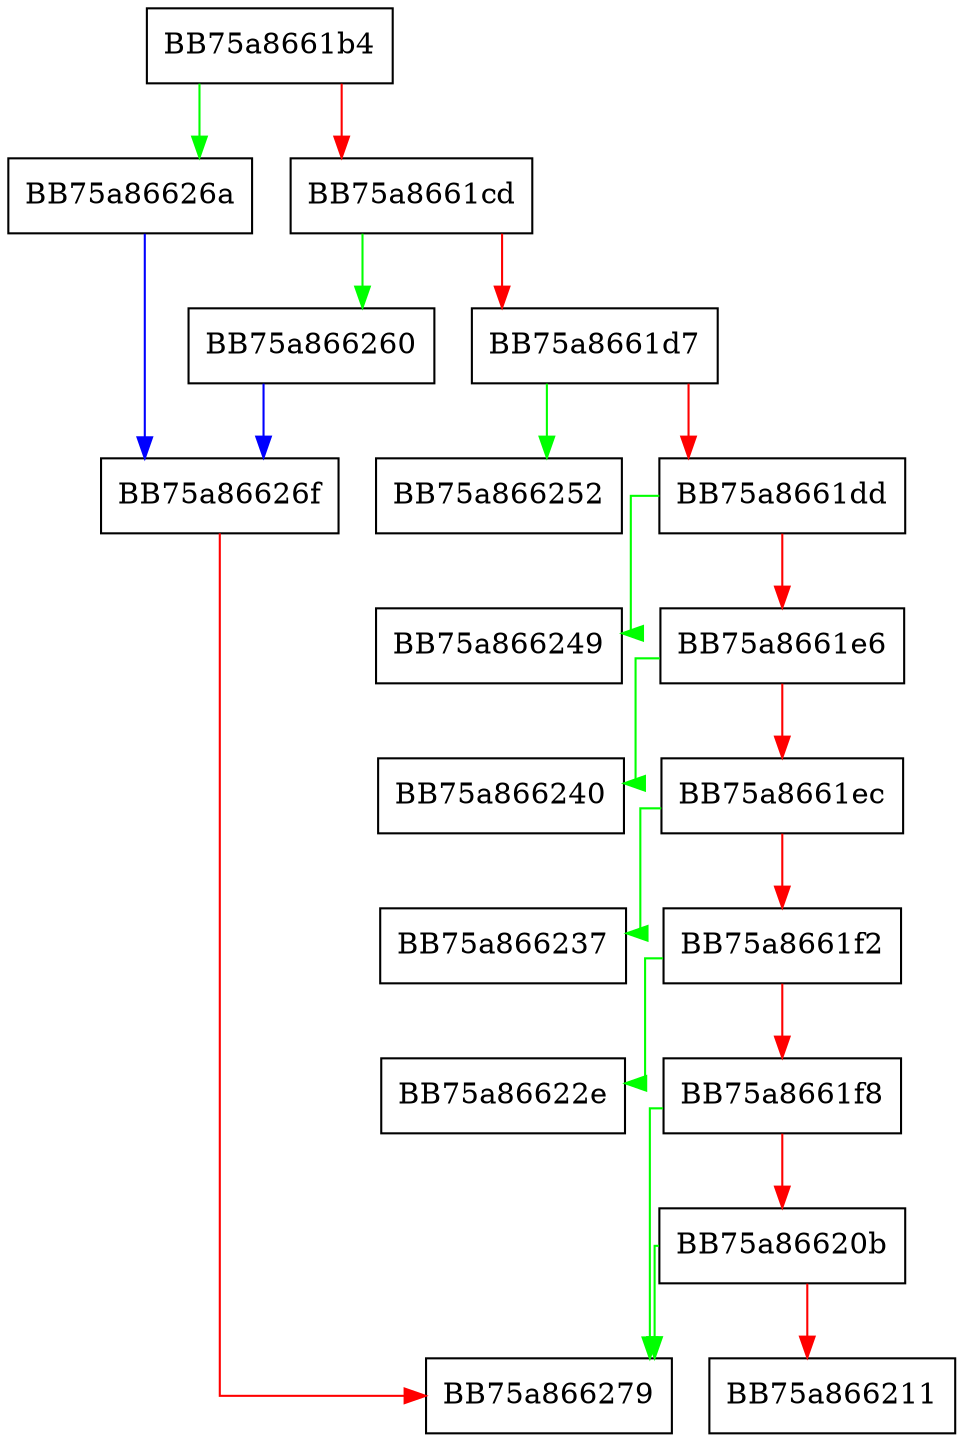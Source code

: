 digraph ProcessUserAudit {
  node [shape="box"];
  graph [splines=ortho];
  BB75a8661b4 -> BB75a86626a [color="green"];
  BB75a8661b4 -> BB75a8661cd [color="red"];
  BB75a8661cd -> BB75a866260 [color="green"];
  BB75a8661cd -> BB75a8661d7 [color="red"];
  BB75a8661d7 -> BB75a866252 [color="green"];
  BB75a8661d7 -> BB75a8661dd [color="red"];
  BB75a8661dd -> BB75a866249 [color="green"];
  BB75a8661dd -> BB75a8661e6 [color="red"];
  BB75a8661e6 -> BB75a866240 [color="green"];
  BB75a8661e6 -> BB75a8661ec [color="red"];
  BB75a8661ec -> BB75a866237 [color="green"];
  BB75a8661ec -> BB75a8661f2 [color="red"];
  BB75a8661f2 -> BB75a86622e [color="green"];
  BB75a8661f2 -> BB75a8661f8 [color="red"];
  BB75a8661f8 -> BB75a866279 [color="green"];
  BB75a8661f8 -> BB75a86620b [color="red"];
  BB75a86620b -> BB75a866279 [color="green"];
  BB75a86620b -> BB75a866211 [color="red"];
  BB75a866260 -> BB75a86626f [color="blue"];
  BB75a86626a -> BB75a86626f [color="blue"];
  BB75a86626f -> BB75a866279 [color="red"];
}